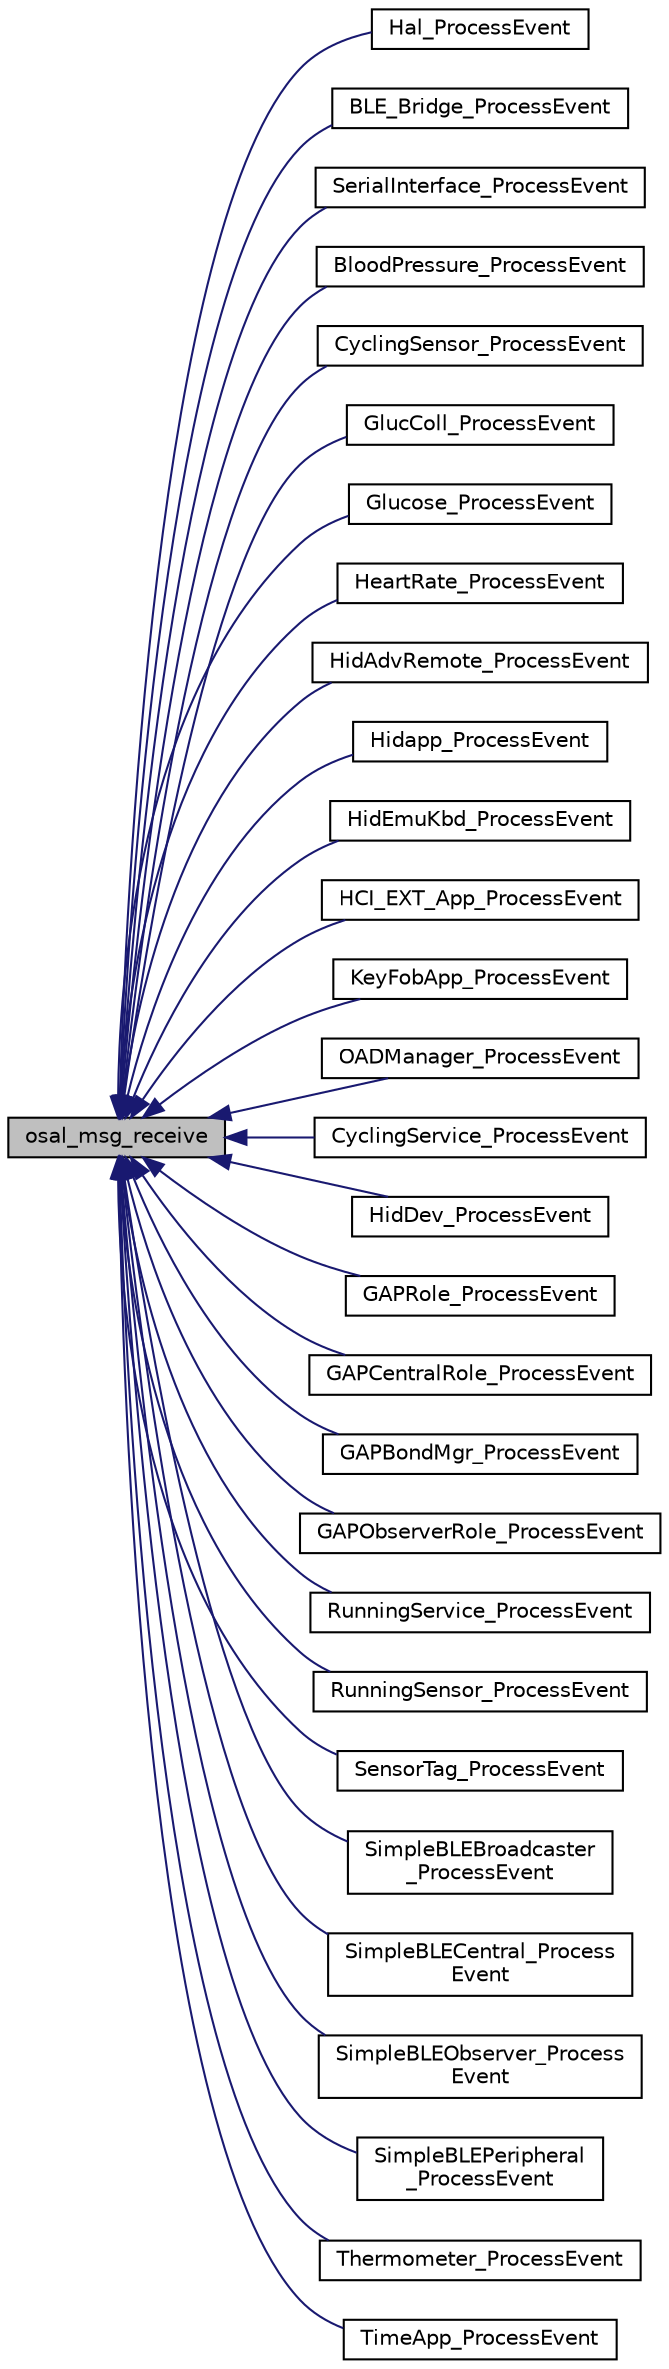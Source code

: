 digraph "osal_msg_receive"
{
  edge [fontname="Helvetica",fontsize="10",labelfontname="Helvetica",labelfontsize="10"];
  node [fontname="Helvetica",fontsize="10",shape=record];
  rankdir="LR";
  Node1 [label="osal_msg_receive",height=0.2,width=0.4,color="black", fillcolor="grey75", style="filled" fontcolor="black"];
  Node1 -> Node2 [dir="back",color="midnightblue",fontsize="10",style="solid",fontname="Helvetica"];
  Node2 [label="Hal_ProcessEvent",height=0.2,width=0.4,color="black", fillcolor="white", style="filled",URL="$target_2_c_c2541_a_r_c_2hal__drivers_8h.html#a79b4f6366ce2cb4418656956d6d5d57d"];
  Node1 -> Node3 [dir="back",color="midnightblue",fontsize="10",style="solid",fontname="Helvetica"];
  Node3 [label="BLE_Bridge_ProcessEvent",height=0.2,width=0.4,color="black", fillcolor="white", style="filled",URL="$_b_l_e___bridge_8h.html#a93ac2f9b2426db7422f62089a97a69f2"];
  Node1 -> Node4 [dir="back",color="midnightblue",fontsize="10",style="solid",fontname="Helvetica"];
  Node4 [label="SerialInterface_ProcessEvent",height=0.2,width=0.4,color="black", fillcolor="white", style="filled",URL="$serial_interface_8h.html#a1911ab3391b6103e6ac40b81dc3bb176"];
  Node1 -> Node5 [dir="back",color="midnightblue",fontsize="10",style="solid",fontname="Helvetica"];
  Node5 [label="BloodPressure_ProcessEvent",height=0.2,width=0.4,color="black", fillcolor="white", style="filled",URL="$blood_pressure_8h.html#a56190a02f171fa626bfa1056692f6926"];
  Node1 -> Node6 [dir="back",color="midnightblue",fontsize="10",style="solid",fontname="Helvetica"];
  Node6 [label="CyclingSensor_ProcessEvent",height=0.2,width=0.4,color="black", fillcolor="white", style="filled",URL="$cycling_sensor_8h.html#afc7c68f19e8a07760b4acb74fc27f8bc"];
  Node1 -> Node7 [dir="back",color="midnightblue",fontsize="10",style="solid",fontname="Helvetica"];
  Node7 [label="GlucColl_ProcessEvent",height=0.2,width=0.4,color="black", fillcolor="white", style="filled",URL="$glucose_collector_8h.html#acf6a08dd11039baa3d1ee2fc93b3da50"];
  Node1 -> Node8 [dir="back",color="midnightblue",fontsize="10",style="solid",fontname="Helvetica"];
  Node8 [label="Glucose_ProcessEvent",height=0.2,width=0.4,color="black", fillcolor="white", style="filled",URL="$glucose_8h.html#a6b52718557ec267cce6f3963a76f9cba"];
  Node1 -> Node9 [dir="back",color="midnightblue",fontsize="10",style="solid",fontname="Helvetica"];
  Node9 [label="HeartRate_ProcessEvent",height=0.2,width=0.4,color="black", fillcolor="white", style="filled",URL="$heartrate_8h.html#ac53fa00ae941d4aad078e61037589afc"];
  Node1 -> Node10 [dir="back",color="midnightblue",fontsize="10",style="solid",fontname="Helvetica"];
  Node10 [label="HidAdvRemote_ProcessEvent",height=0.2,width=0.4,color="black", fillcolor="white", style="filled",URL="$hid_adv_remote_8h.html#ab3e79eb7426732f35aaf528d8220ece4"];
  Node1 -> Node11 [dir="back",color="midnightblue",fontsize="10",style="solid",fontname="Helvetica"];
  Node11 [label="Hidapp_ProcessEvent",height=0.2,width=0.4,color="black", fillcolor="white", style="filled",URL="$hidapp_8h.html#a76fc28f7d85cb3ca3829b49be07e8d2b"];
  Node1 -> Node12 [dir="back",color="midnightblue",fontsize="10",style="solid",fontname="Helvetica"];
  Node12 [label="HidEmuKbd_ProcessEvent",height=0.2,width=0.4,color="black", fillcolor="white", style="filled",URL="$hidemukbd_8h.html#ab91eac3da767808aa58bbcf17f12ff2f"];
  Node1 -> Node13 [dir="back",color="midnightblue",fontsize="10",style="solid",fontname="Helvetica"];
  Node13 [label="HCI_EXT_App_ProcessEvent",height=0.2,width=0.4,color="black", fillcolor="white", style="filled",URL="$hci__ext__app_8h.html#aa7110c131acfef58384e49791e5b4303"];
  Node1 -> Node14 [dir="back",color="midnightblue",fontsize="10",style="solid",fontname="Helvetica"];
  Node14 [label="KeyFobApp_ProcessEvent",height=0.2,width=0.4,color="black", fillcolor="white", style="filled",URL="$keyfobdemo_8h.html#aaee63bfba219af672a3382b4d0e23e92"];
  Node1 -> Node15 [dir="back",color="midnightblue",fontsize="10",style="solid",fontname="Helvetica"];
  Node15 [label="OADManager_ProcessEvent",height=0.2,width=0.4,color="black", fillcolor="white", style="filled",URL="$oad__mgr__app_8h.html#affb43696848dcb745672e9dbfa7ec924"];
  Node1 -> Node16 [dir="back",color="midnightblue",fontsize="10",style="solid",fontname="Helvetica"];
  Node16 [label="CyclingService_ProcessEvent",height=0.2,width=0.4,color="black", fillcolor="white", style="filled",URL="$cyclingservice_8h.html#a2af24519d839d65f68e1c5d900ffd8fa"];
  Node1 -> Node17 [dir="back",color="midnightblue",fontsize="10",style="solid",fontname="Helvetica"];
  Node17 [label="HidDev_ProcessEvent",height=0.2,width=0.4,color="black", fillcolor="white", style="filled",URL="$hiddev_8h.html#a85e00513c0d213b1583e7902d80319aa"];
  Node1 -> Node18 [dir="back",color="midnightblue",fontsize="10",style="solid",fontname="Helvetica"];
  Node18 [label="GAPRole_ProcessEvent",height=0.2,width=0.4,color="black", fillcolor="white", style="filled",URL="$peripheral_broadcaster_8h.html#a17663b237f27642765ec9ca1f5cb63c4"];
  Node1 -> Node19 [dir="back",color="midnightblue",fontsize="10",style="solid",fontname="Helvetica"];
  Node19 [label="GAPCentralRole_ProcessEvent",height=0.2,width=0.4,color="black", fillcolor="white", style="filled",URL="$central_8h.html#aa6b4f185921bd29e5b28cefa0d3e58e1",tooltip="Central Profile Task event processing function. "];
  Node1 -> Node20 [dir="back",color="midnightblue",fontsize="10",style="solid",fontname="Helvetica"];
  Node20 [label="GAPBondMgr_ProcessEvent",height=0.2,width=0.4,color="black", fillcolor="white", style="filled",URL="$gapperiphbondmgr_8h.html#abdbbca6a086e303065fd466298b64ecf"];
  Node1 -> Node21 [dir="back",color="midnightblue",fontsize="10",style="solid",fontname="Helvetica"];
  Node21 [label="GAPObserverRole_ProcessEvent",height=0.2,width=0.4,color="black", fillcolor="white", style="filled",URL="$observer_8h.html#a57405658ee6c217974fc37fbfa726de9",tooltip="Observer Profile Task event processing function. "];
  Node1 -> Node22 [dir="back",color="midnightblue",fontsize="10",style="solid",fontname="Helvetica"];
  Node22 [label="RunningService_ProcessEvent",height=0.2,width=0.4,color="black", fillcolor="white", style="filled",URL="$runningservice_8h.html#a8034175d659b190deaf203c57e257160"];
  Node1 -> Node23 [dir="back",color="midnightblue",fontsize="10",style="solid",fontname="Helvetica"];
  Node23 [label="RunningSensor_ProcessEvent",height=0.2,width=0.4,color="black", fillcolor="white", style="filled",URL="$running_sensor_8h.html#ae028f0d2806dc2d44c5da577c9d6e701"];
  Node1 -> Node24 [dir="back",color="midnightblue",fontsize="10",style="solid",fontname="Helvetica"];
  Node24 [label="SensorTag_ProcessEvent",height=0.2,width=0.4,color="black", fillcolor="white", style="filled",URL="$sensor_tag_8h.html#aedf9259e6d4dfcd83780b78d1c9f9934"];
  Node1 -> Node25 [dir="back",color="midnightblue",fontsize="10",style="solid",fontname="Helvetica"];
  Node25 [label="SimpleBLEBroadcaster\l_ProcessEvent",height=0.2,width=0.4,color="black", fillcolor="white", style="filled",URL="$simple_b_l_e_broadcaster_8h.html#a5cdfe31d87ff51eb75e56bc1aa9ad5b8"];
  Node1 -> Node26 [dir="back",color="midnightblue",fontsize="10",style="solid",fontname="Helvetica"];
  Node26 [label="SimpleBLECentral_Process\lEvent",height=0.2,width=0.4,color="black", fillcolor="white", style="filled",URL="$simple_b_l_e_central_8h.html#ad3eb9123fb0ebe23da7d5f81b9b6fee9"];
  Node1 -> Node27 [dir="back",color="midnightblue",fontsize="10",style="solid",fontname="Helvetica"];
  Node27 [label="SimpleBLEObserver_Process\lEvent",height=0.2,width=0.4,color="black", fillcolor="white", style="filled",URL="$simple_b_l_e_observer_8h.html#a14ec6c7aaffe9dd9d136a10a223b2885"];
  Node1 -> Node28 [dir="back",color="midnightblue",fontsize="10",style="solid",fontname="Helvetica"];
  Node28 [label="SimpleBLEPeripheral\l_ProcessEvent",height=0.2,width=0.4,color="black", fillcolor="white", style="filled",URL="$simple_b_l_e_peripheral_8h.html#a35acf640a1b1b7d0bb154705b0d39387"];
  Node1 -> Node29 [dir="back",color="midnightblue",fontsize="10",style="solid",fontname="Helvetica"];
  Node29 [label="Thermometer_ProcessEvent",height=0.2,width=0.4,color="black", fillcolor="white", style="filled",URL="$thermometer_8h.html#a7cad3fbf12ea8f6a9ace8e157ebca0a6"];
  Node1 -> Node30 [dir="back",color="midnightblue",fontsize="10",style="solid",fontname="Helvetica"];
  Node30 [label="TimeApp_ProcessEvent",height=0.2,width=0.4,color="black", fillcolor="white", style="filled",URL="$_time_app_2_source_2timeapp_8h.html#a1f40222b207859f16fe52bdd8a5f3ecb"];
}
